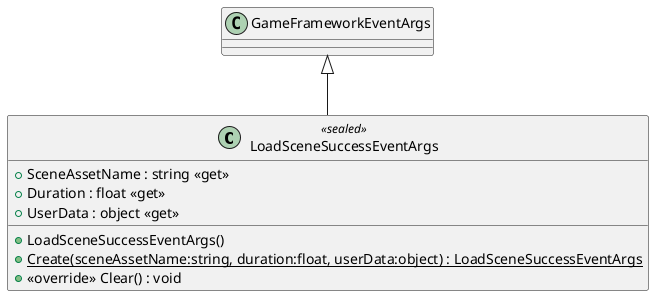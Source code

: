 @startuml
class LoadSceneSuccessEventArgs <<sealed>> {
    + LoadSceneSuccessEventArgs()
    + SceneAssetName : string <<get>>
    + Duration : float <<get>>
    + UserData : object <<get>>
    + {static} Create(sceneAssetName:string, duration:float, userData:object) : LoadSceneSuccessEventArgs
    + <<override>> Clear() : void
}
GameFrameworkEventArgs <|-- LoadSceneSuccessEventArgs
@enduml
